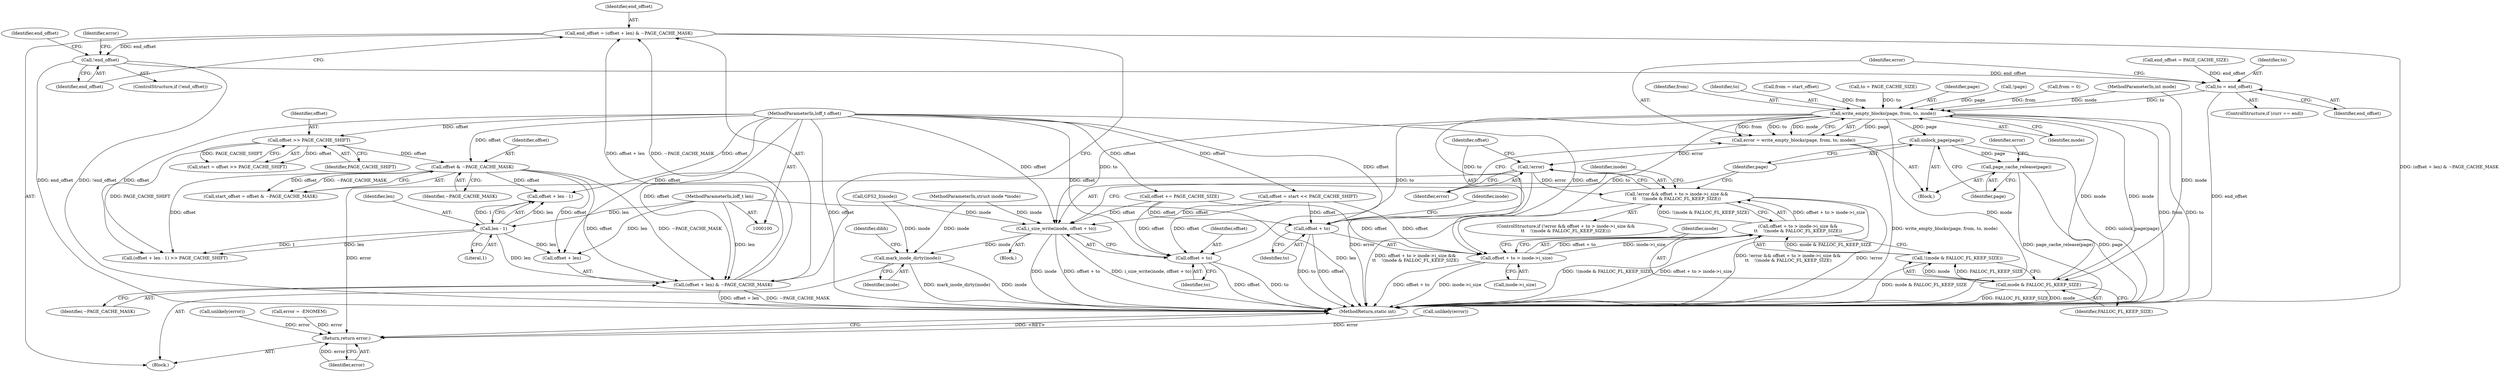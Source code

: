 digraph "1_linux_64dd153c83743af81f20924c6343652d731eeecb_1@integer" {
"1000138" [label="(Call,end_offset = (offset + len) & ~PAGE_CACHE_MASK)"];
"1000140" [label="(Call,(offset + len) & ~PAGE_CACHE_MASK)"];
"1000102" [label="(MethodParameterIn,loff_t offset)"];
"1000122" [label="(Call,offset & ~PAGE_CACHE_MASK)"];
"1000116" [label="(Call,offset >> PAGE_CACHE_SHIFT)"];
"1000131" [label="(Call,len - 1)"];
"1000103" [label="(MethodParameterIn,loff_t len)"];
"1000148" [label="(Call,!end_offset)"];
"1000223" [label="(Call,to = end_offset)"];
"1000228" [label="(Call,write_empty_blocks(page, from, to, mode))"];
"1000226" [label="(Call,error = write_empty_blocks(page, from, to, mode))"];
"1000235" [label="(Call,!error)"];
"1000234" [label="(Call,!error && offset + to > inode->i_size &&\n\t\t    !(mode & FALLOC_FL_KEEP_SIZE))"];
"1000275" [label="(Return,return error;)"];
"1000238" [label="(Call,offset + to > inode->i_size)"];
"1000237" [label="(Call,offset + to > inode->i_size &&\n\t\t    !(mode & FALLOC_FL_KEEP_SIZE))"];
"1000239" [label="(Call,offset + to)"];
"1000246" [label="(Call,mode & FALLOC_FL_KEEP_SIZE)"];
"1000245" [label="(Call,!(mode & FALLOC_FL_KEEP_SIZE))"];
"1000250" [label="(Call,i_size_write(inode, offset + to))"];
"1000270" [label="(Call,mark_inode_dirty(inode))"];
"1000252" [label="(Call,offset + to)"];
"1000255" [label="(Call,unlock_page(page))"];
"1000257" [label="(Call,page_cache_release(page))"];
"1000240" [label="(Identifier,offset)"];
"1000105" [label="(Block,)"];
"1000129" [label="(Call,offset + len - 1)"];
"1000211" [label="(Call,!page)"];
"1000238" [label="(Call,offset + to > inode->i_size)"];
"1000219" [label="(ControlStructure,if (curr == end))"];
"1000277" [label="(MethodReturn,static int)"];
"1000104" [label="(MethodParameterIn,int mode)"];
"1000251" [label="(Identifier,inode)"];
"1000241" [label="(Identifier,to)"];
"1000131" [label="(Call,len - 1)"];
"1000267" [label="(Call,from = 0)"];
"1000200" [label="(Block,)"];
"1000160" [label="(Call,unlikely(error))"];
"1000230" [label="(Identifier,from)"];
"1000150" [label="(Call,end_offset = PAGE_CACHE_SIZE)"];
"1000275" [label="(Return,return error;)"];
"1000116" [label="(Call,offset >> PAGE_CACHE_SHIFT)"];
"1000273" [label="(Identifier,dibh)"];
"1000276" [label="(Identifier,error)"];
"1000128" [label="(Call,(offset + len - 1) >> PAGE_CACHE_SHIFT)"];
"1000227" [label="(Identifier,error)"];
"1000101" [label="(MethodParameterIn,struct inode *inode)"];
"1000258" [label="(Identifier,page)"];
"1000228" [label="(Call,write_empty_blocks(page, from, to, mode))"];
"1000133" [label="(Literal,1)"];
"1000224" [label="(Identifier,to)"];
"1000242" [label="(Call,inode->i_size)"];
"1000123" [label="(Identifier,offset)"];
"1000144" [label="(Identifier,~PAGE_CACHE_MASK)"];
"1000249" [label="(Block,)"];
"1000260" [label="(Identifier,error)"];
"1000250" [label="(Call,i_size_write(inode, offset + to))"];
"1000231" [label="(Identifier,to)"];
"1000141" [label="(Call,offset + len)"];
"1000226" [label="(Call,error = write_empty_blocks(page, from, to, mode))"];
"1000117" [label="(Identifier,offset)"];
"1000255" [label="(Call,unlock_page(page))"];
"1000214" [label="(Call,error = -ENOMEM)"];
"1000247" [label="(Identifier,mode)"];
"1000254" [label="(Identifier,to)"];
"1000148" [label="(Call,!end_offset)"];
"1000270" [label="(Call,mark_inode_dirty(inode))"];
"1000234" [label="(Call,!error && offset + to > inode->i_size &&\n\t\t    !(mode & FALLOC_FL_KEEP_SIZE))"];
"1000179" [label="(Call,unlikely(error))"];
"1000253" [label="(Identifier,offset)"];
"1000257" [label="(Call,page_cache_release(page))"];
"1000246" [label="(Call,mode & FALLOC_FL_KEEP_SIZE)"];
"1000237" [label="(Call,offset + to > inode->i_size &&\n\t\t    !(mode & FALLOC_FL_KEEP_SIZE))"];
"1000245" [label="(Call,!(mode & FALLOC_FL_KEEP_SIZE))"];
"1000271" [label="(Identifier,inode)"];
"1000120" [label="(Call,start_offset = offset & ~PAGE_CACHE_MASK)"];
"1000124" [label="(Identifier,~PAGE_CACHE_MASK)"];
"1000225" [label="(Identifier,end_offset)"];
"1000223" [label="(Call,to = end_offset)"];
"1000232" [label="(Identifier,mode)"];
"1000190" [label="(Call,from = start_offset)"];
"1000140" [label="(Call,(offset + len) & ~PAGE_CACHE_MASK)"];
"1000118" [label="(Identifier,PAGE_CACHE_SHIFT)"];
"1000185" [label="(Call,offset = start << PAGE_CACHE_SHIFT)"];
"1000233" [label="(ControlStructure,if (!error && offset + to > inode->i_size &&\n\t\t    !(mode & FALLOC_FL_KEEP_SIZE)))"];
"1000243" [label="(Identifier,inode)"];
"1000138" [label="(Call,end_offset = (offset + len) & ~PAGE_CACHE_MASK)"];
"1000102" [label="(MethodParameterIn,loff_t offset)"];
"1000103" [label="(MethodParameterIn,loff_t len)"];
"1000264" [label="(Call,offset += PAGE_CACHE_SIZE)"];
"1000122" [label="(Call,offset & ~PAGE_CACHE_MASK)"];
"1000149" [label="(Identifier,end_offset)"];
"1000114" [label="(Call,start = offset >> PAGE_CACHE_SHIFT)"];
"1000154" [label="(Identifier,error)"];
"1000236" [label="(Identifier,error)"];
"1000235" [label="(Call,!error)"];
"1000193" [label="(Call,to = PAGE_CACHE_SIZE)"];
"1000252" [label="(Call,offset + to)"];
"1000151" [label="(Identifier,end_offset)"];
"1000229" [label="(Identifier,page)"];
"1000256" [label="(Identifier,page)"];
"1000139" [label="(Identifier,end_offset)"];
"1000147" [label="(ControlStructure,if (!end_offset))"];
"1000109" [label="(Call,GFS2_I(inode))"];
"1000248" [label="(Identifier,FALLOC_FL_KEEP_SIZE)"];
"1000132" [label="(Identifier,len)"];
"1000239" [label="(Call,offset + to)"];
"1000138" -> "1000105"  [label="AST: "];
"1000138" -> "1000140"  [label="CFG: "];
"1000139" -> "1000138"  [label="AST: "];
"1000140" -> "1000138"  [label="AST: "];
"1000149" -> "1000138"  [label="CFG: "];
"1000138" -> "1000277"  [label="DDG: (offset + len) & ~PAGE_CACHE_MASK"];
"1000140" -> "1000138"  [label="DDG: offset + len"];
"1000140" -> "1000138"  [label="DDG: ~PAGE_CACHE_MASK"];
"1000138" -> "1000148"  [label="DDG: end_offset"];
"1000140" -> "1000144"  [label="CFG: "];
"1000141" -> "1000140"  [label="AST: "];
"1000144" -> "1000140"  [label="AST: "];
"1000140" -> "1000277"  [label="DDG: offset + len"];
"1000140" -> "1000277"  [label="DDG: ~PAGE_CACHE_MASK"];
"1000102" -> "1000140"  [label="DDG: offset"];
"1000122" -> "1000140"  [label="DDG: offset"];
"1000122" -> "1000140"  [label="DDG: ~PAGE_CACHE_MASK"];
"1000131" -> "1000140"  [label="DDG: len"];
"1000103" -> "1000140"  [label="DDG: len"];
"1000102" -> "1000100"  [label="AST: "];
"1000102" -> "1000277"  [label="DDG: offset"];
"1000102" -> "1000116"  [label="DDG: offset"];
"1000102" -> "1000122"  [label="DDG: offset"];
"1000102" -> "1000128"  [label="DDG: offset"];
"1000102" -> "1000129"  [label="DDG: offset"];
"1000102" -> "1000141"  [label="DDG: offset"];
"1000102" -> "1000185"  [label="DDG: offset"];
"1000102" -> "1000238"  [label="DDG: offset"];
"1000102" -> "1000239"  [label="DDG: offset"];
"1000102" -> "1000250"  [label="DDG: offset"];
"1000102" -> "1000252"  [label="DDG: offset"];
"1000102" -> "1000264"  [label="DDG: offset"];
"1000122" -> "1000120"  [label="AST: "];
"1000122" -> "1000124"  [label="CFG: "];
"1000123" -> "1000122"  [label="AST: "];
"1000124" -> "1000122"  [label="AST: "];
"1000120" -> "1000122"  [label="CFG: "];
"1000122" -> "1000120"  [label="DDG: offset"];
"1000122" -> "1000120"  [label="DDG: ~PAGE_CACHE_MASK"];
"1000116" -> "1000122"  [label="DDG: offset"];
"1000122" -> "1000128"  [label="DDG: offset"];
"1000122" -> "1000129"  [label="DDG: offset"];
"1000122" -> "1000141"  [label="DDG: offset"];
"1000116" -> "1000114"  [label="AST: "];
"1000116" -> "1000118"  [label="CFG: "];
"1000117" -> "1000116"  [label="AST: "];
"1000118" -> "1000116"  [label="AST: "];
"1000114" -> "1000116"  [label="CFG: "];
"1000116" -> "1000114"  [label="DDG: offset"];
"1000116" -> "1000114"  [label="DDG: PAGE_CACHE_SHIFT"];
"1000116" -> "1000128"  [label="DDG: PAGE_CACHE_SHIFT"];
"1000131" -> "1000129"  [label="AST: "];
"1000131" -> "1000133"  [label="CFG: "];
"1000132" -> "1000131"  [label="AST: "];
"1000133" -> "1000131"  [label="AST: "];
"1000129" -> "1000131"  [label="CFG: "];
"1000131" -> "1000128"  [label="DDG: len"];
"1000131" -> "1000128"  [label="DDG: 1"];
"1000131" -> "1000129"  [label="DDG: len"];
"1000131" -> "1000129"  [label="DDG: 1"];
"1000103" -> "1000131"  [label="DDG: len"];
"1000131" -> "1000141"  [label="DDG: len"];
"1000103" -> "1000100"  [label="AST: "];
"1000103" -> "1000277"  [label="DDG: len"];
"1000103" -> "1000141"  [label="DDG: len"];
"1000148" -> "1000147"  [label="AST: "];
"1000148" -> "1000149"  [label="CFG: "];
"1000149" -> "1000148"  [label="AST: "];
"1000151" -> "1000148"  [label="CFG: "];
"1000154" -> "1000148"  [label="CFG: "];
"1000148" -> "1000277"  [label="DDG: end_offset"];
"1000148" -> "1000277"  [label="DDG: !end_offset"];
"1000148" -> "1000223"  [label="DDG: end_offset"];
"1000223" -> "1000219"  [label="AST: "];
"1000223" -> "1000225"  [label="CFG: "];
"1000224" -> "1000223"  [label="AST: "];
"1000225" -> "1000223"  [label="AST: "];
"1000227" -> "1000223"  [label="CFG: "];
"1000223" -> "1000277"  [label="DDG: end_offset"];
"1000150" -> "1000223"  [label="DDG: end_offset"];
"1000223" -> "1000228"  [label="DDG: to"];
"1000228" -> "1000226"  [label="AST: "];
"1000228" -> "1000232"  [label="CFG: "];
"1000229" -> "1000228"  [label="AST: "];
"1000230" -> "1000228"  [label="AST: "];
"1000231" -> "1000228"  [label="AST: "];
"1000232" -> "1000228"  [label="AST: "];
"1000226" -> "1000228"  [label="CFG: "];
"1000228" -> "1000277"  [label="DDG: to"];
"1000228" -> "1000277"  [label="DDG: mode"];
"1000228" -> "1000277"  [label="DDG: from"];
"1000228" -> "1000226"  [label="DDG: page"];
"1000228" -> "1000226"  [label="DDG: from"];
"1000228" -> "1000226"  [label="DDG: to"];
"1000228" -> "1000226"  [label="DDG: mode"];
"1000211" -> "1000228"  [label="DDG: page"];
"1000267" -> "1000228"  [label="DDG: from"];
"1000190" -> "1000228"  [label="DDG: from"];
"1000193" -> "1000228"  [label="DDG: to"];
"1000246" -> "1000228"  [label="DDG: mode"];
"1000104" -> "1000228"  [label="DDG: mode"];
"1000228" -> "1000238"  [label="DDG: to"];
"1000228" -> "1000239"  [label="DDG: to"];
"1000228" -> "1000246"  [label="DDG: mode"];
"1000228" -> "1000250"  [label="DDG: to"];
"1000228" -> "1000252"  [label="DDG: to"];
"1000228" -> "1000255"  [label="DDG: page"];
"1000226" -> "1000200"  [label="AST: "];
"1000227" -> "1000226"  [label="AST: "];
"1000236" -> "1000226"  [label="CFG: "];
"1000226" -> "1000277"  [label="DDG: write_empty_blocks(page, from, to, mode)"];
"1000226" -> "1000235"  [label="DDG: error"];
"1000235" -> "1000234"  [label="AST: "];
"1000235" -> "1000236"  [label="CFG: "];
"1000236" -> "1000235"  [label="AST: "];
"1000240" -> "1000235"  [label="CFG: "];
"1000234" -> "1000235"  [label="CFG: "];
"1000235" -> "1000277"  [label="DDG: error"];
"1000235" -> "1000234"  [label="DDG: error"];
"1000235" -> "1000275"  [label="DDG: error"];
"1000234" -> "1000233"  [label="AST: "];
"1000234" -> "1000237"  [label="CFG: "];
"1000237" -> "1000234"  [label="AST: "];
"1000251" -> "1000234"  [label="CFG: "];
"1000256" -> "1000234"  [label="CFG: "];
"1000234" -> "1000277"  [label="DDG: offset + to > inode->i_size &&\n\t\t    !(mode & FALLOC_FL_KEEP_SIZE)"];
"1000234" -> "1000277"  [label="DDG: !error"];
"1000234" -> "1000277"  [label="DDG: !error && offset + to > inode->i_size &&\n\t\t    !(mode & FALLOC_FL_KEEP_SIZE)"];
"1000237" -> "1000234"  [label="DDG: offset + to > inode->i_size"];
"1000237" -> "1000234"  [label="DDG: !(mode & FALLOC_FL_KEEP_SIZE)"];
"1000275" -> "1000105"  [label="AST: "];
"1000275" -> "1000276"  [label="CFG: "];
"1000276" -> "1000275"  [label="AST: "];
"1000277" -> "1000275"  [label="CFG: "];
"1000275" -> "1000277"  [label="DDG: <RET>"];
"1000276" -> "1000275"  [label="DDG: error"];
"1000179" -> "1000275"  [label="DDG: error"];
"1000214" -> "1000275"  [label="DDG: error"];
"1000160" -> "1000275"  [label="DDG: error"];
"1000238" -> "1000237"  [label="AST: "];
"1000238" -> "1000242"  [label="CFG: "];
"1000239" -> "1000238"  [label="AST: "];
"1000242" -> "1000238"  [label="AST: "];
"1000247" -> "1000238"  [label="CFG: "];
"1000237" -> "1000238"  [label="CFG: "];
"1000238" -> "1000277"  [label="DDG: offset + to"];
"1000238" -> "1000277"  [label="DDG: inode->i_size"];
"1000238" -> "1000237"  [label="DDG: offset + to"];
"1000238" -> "1000237"  [label="DDG: inode->i_size"];
"1000185" -> "1000238"  [label="DDG: offset"];
"1000264" -> "1000238"  [label="DDG: offset"];
"1000237" -> "1000245"  [label="CFG: "];
"1000245" -> "1000237"  [label="AST: "];
"1000237" -> "1000277"  [label="DDG: !(mode & FALLOC_FL_KEEP_SIZE)"];
"1000237" -> "1000277"  [label="DDG: offset + to > inode->i_size"];
"1000245" -> "1000237"  [label="DDG: mode & FALLOC_FL_KEEP_SIZE"];
"1000239" -> "1000241"  [label="CFG: "];
"1000240" -> "1000239"  [label="AST: "];
"1000241" -> "1000239"  [label="AST: "];
"1000243" -> "1000239"  [label="CFG: "];
"1000239" -> "1000277"  [label="DDG: offset"];
"1000239" -> "1000277"  [label="DDG: to"];
"1000185" -> "1000239"  [label="DDG: offset"];
"1000264" -> "1000239"  [label="DDG: offset"];
"1000246" -> "1000245"  [label="AST: "];
"1000246" -> "1000248"  [label="CFG: "];
"1000247" -> "1000246"  [label="AST: "];
"1000248" -> "1000246"  [label="AST: "];
"1000245" -> "1000246"  [label="CFG: "];
"1000246" -> "1000277"  [label="DDG: FALLOC_FL_KEEP_SIZE"];
"1000246" -> "1000277"  [label="DDG: mode"];
"1000246" -> "1000245"  [label="DDG: mode"];
"1000246" -> "1000245"  [label="DDG: FALLOC_FL_KEEP_SIZE"];
"1000104" -> "1000246"  [label="DDG: mode"];
"1000245" -> "1000277"  [label="DDG: mode & FALLOC_FL_KEEP_SIZE"];
"1000250" -> "1000249"  [label="AST: "];
"1000250" -> "1000252"  [label="CFG: "];
"1000251" -> "1000250"  [label="AST: "];
"1000252" -> "1000250"  [label="AST: "];
"1000256" -> "1000250"  [label="CFG: "];
"1000250" -> "1000277"  [label="DDG: inode"];
"1000250" -> "1000277"  [label="DDG: offset + to"];
"1000250" -> "1000277"  [label="DDG: i_size_write(inode, offset + to)"];
"1000109" -> "1000250"  [label="DDG: inode"];
"1000101" -> "1000250"  [label="DDG: inode"];
"1000185" -> "1000250"  [label="DDG: offset"];
"1000264" -> "1000250"  [label="DDG: offset"];
"1000250" -> "1000270"  [label="DDG: inode"];
"1000270" -> "1000105"  [label="AST: "];
"1000270" -> "1000271"  [label="CFG: "];
"1000271" -> "1000270"  [label="AST: "];
"1000273" -> "1000270"  [label="CFG: "];
"1000270" -> "1000277"  [label="DDG: mark_inode_dirty(inode)"];
"1000270" -> "1000277"  [label="DDG: inode"];
"1000109" -> "1000270"  [label="DDG: inode"];
"1000101" -> "1000270"  [label="DDG: inode"];
"1000252" -> "1000254"  [label="CFG: "];
"1000253" -> "1000252"  [label="AST: "];
"1000254" -> "1000252"  [label="AST: "];
"1000252" -> "1000277"  [label="DDG: offset"];
"1000252" -> "1000277"  [label="DDG: to"];
"1000185" -> "1000252"  [label="DDG: offset"];
"1000264" -> "1000252"  [label="DDG: offset"];
"1000255" -> "1000200"  [label="AST: "];
"1000255" -> "1000256"  [label="CFG: "];
"1000256" -> "1000255"  [label="AST: "];
"1000258" -> "1000255"  [label="CFG: "];
"1000255" -> "1000277"  [label="DDG: unlock_page(page)"];
"1000255" -> "1000257"  [label="DDG: page"];
"1000257" -> "1000200"  [label="AST: "];
"1000257" -> "1000258"  [label="CFG: "];
"1000258" -> "1000257"  [label="AST: "];
"1000260" -> "1000257"  [label="CFG: "];
"1000257" -> "1000277"  [label="DDG: page"];
"1000257" -> "1000277"  [label="DDG: page_cache_release(page)"];
}
